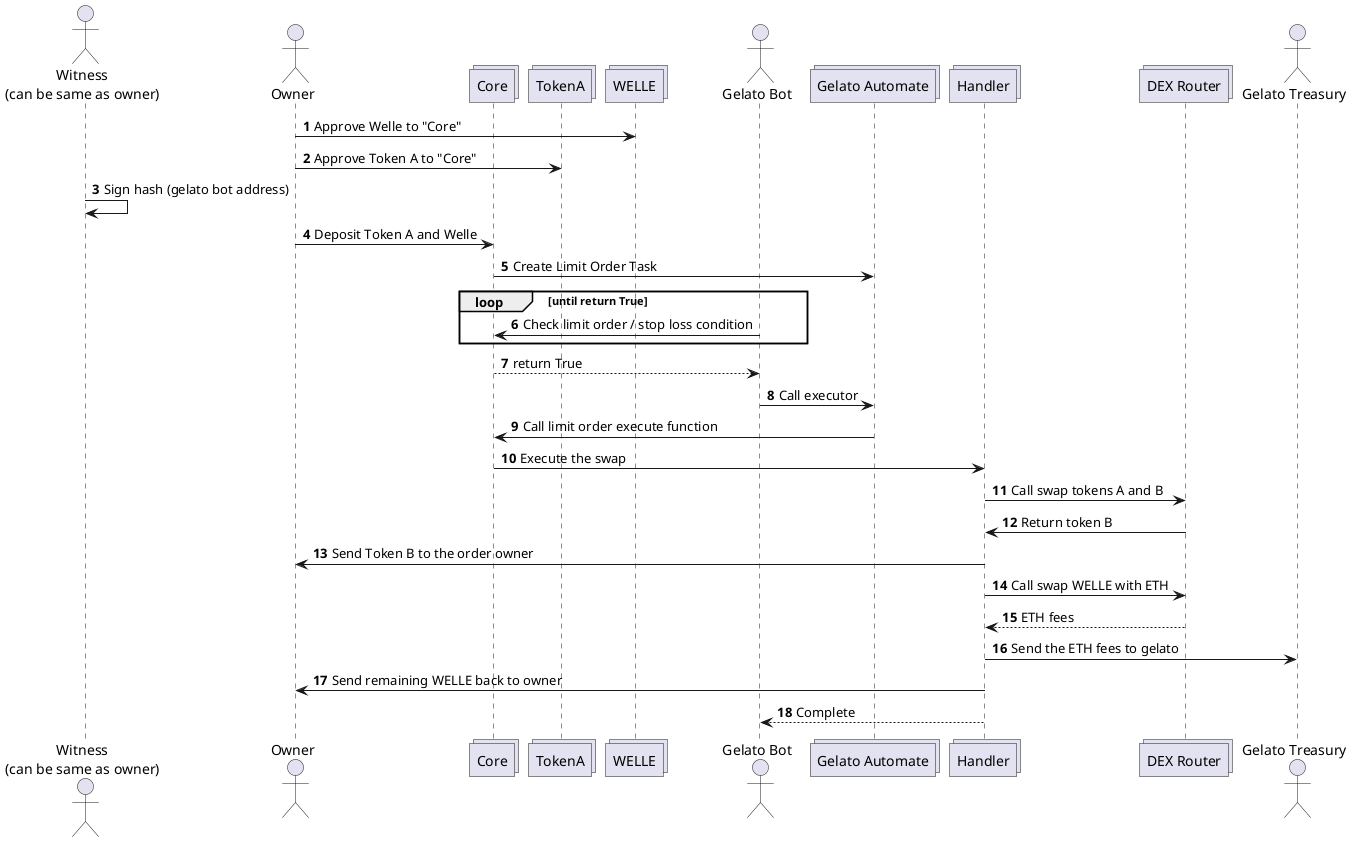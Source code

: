 @startuml
autonumber
actor       "Witness\n(can be same as owner)" as witness
actor       Owner as User
collections "Core" as pcc
collections "TokenA"
collections "WELLE"
actor       "Gelato Bot" as gb

collections "Gelato Automate" as gac
collections "Handler" as handler
collections "DEX Router"
actor       "Gelato Treasury" as gt

User -> WELLE : Approve Welle to "Core"
User -> TokenA : Approve Token A to "Core"
witness -> witness : Sign hash (gelato bot address)
User -> pcc : Deposit Token A and Welle
pcc -> gac : Create Limit Order Task
loop until return True
    gb -> pcc : Check limit order / stop loss condition
end
pcc --> gb : return True

gb -> gac : Call executor
gac -> pcc : Call limit order execute function
pcc -> handler : Execute the swap
handler -> "DEX Router" : Call swap tokens A and B
"DEX Router" -> handler : Return token B
handler -> "User" : Send Token B to the order owner
handler -> "DEX Router" : Call swap WELLE with ETH
return ETH fees
handler -> gt : Send the ETH fees to gelato
handler -> User : Send remaining WELLE back to owner
handler --> gb : Complete



@enduml